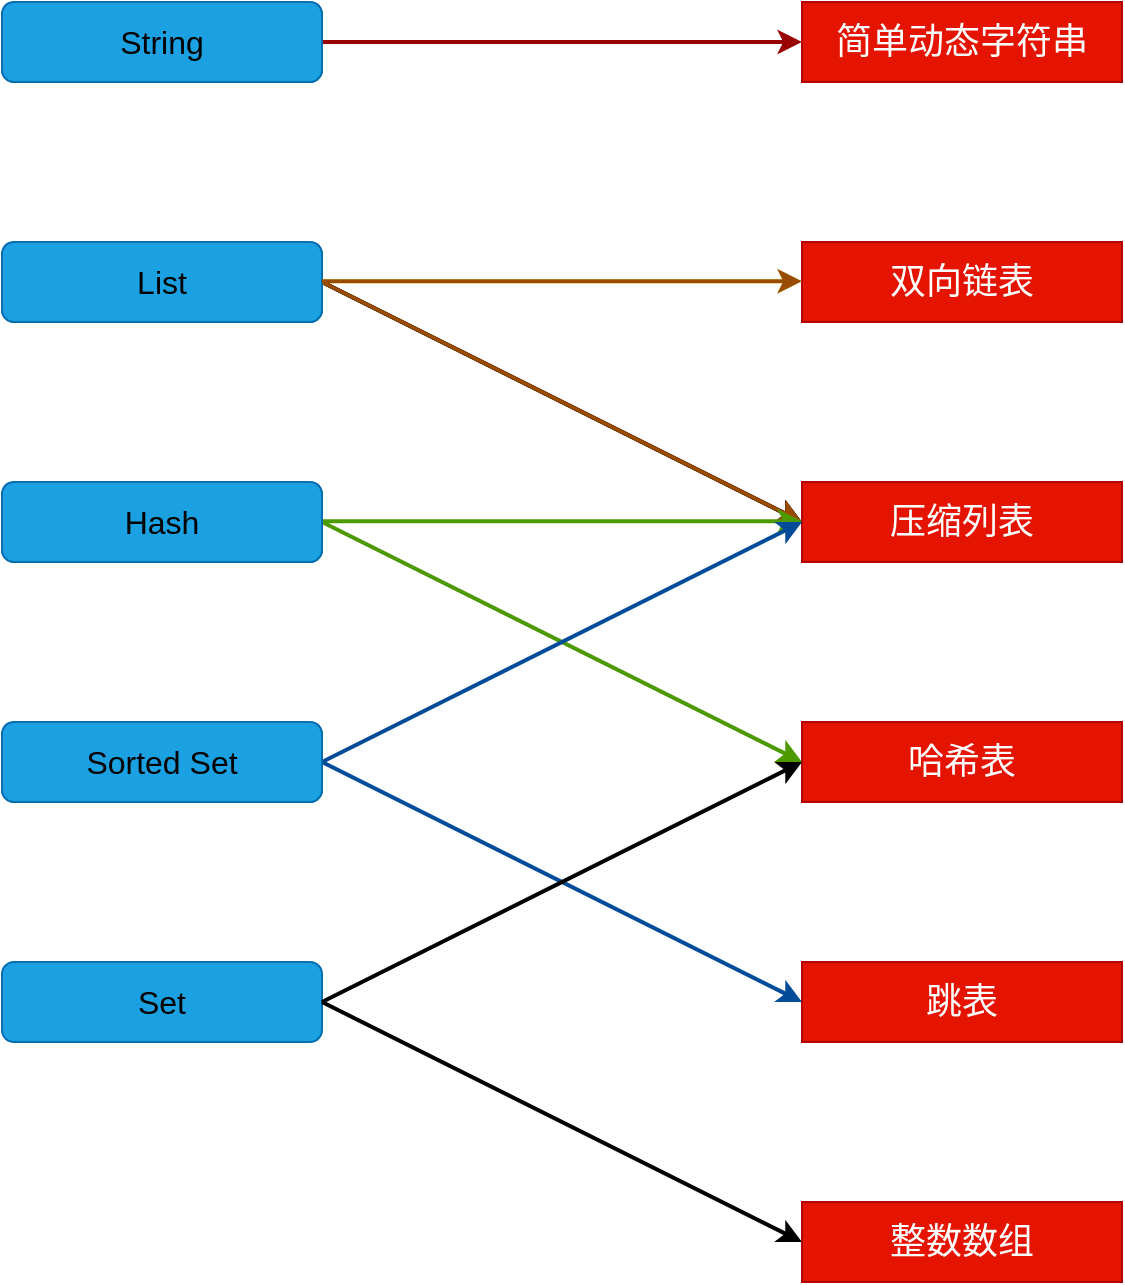 <mxfile version="13.9.9" type="device"><diagram id="va4GugTlEWkDzoky9xen" name="第 1 页"><mxGraphModel dx="3462" dy="2905" grid="1" gridSize="10" guides="1" tooltips="1" connect="1" arrows="1" fold="1" page="1" pageScale="1" pageWidth="827" pageHeight="1169" math="0" shadow="0"><root><mxCell id="0"/><mxCell id="1" parent="0"/><mxCell id="KexAepoqeBn0ZQlCQCE3-5" value="&lt;font&gt;&lt;span style=&quot;font-size: 18px&quot;&gt;简单动态字符串&lt;/span&gt;&lt;br&gt;&lt;/font&gt;" style="rounded=0;whiteSpace=wrap;html=1;fontSize=16;fillColor=#e51400;strokeColor=#B20000;verticalAlign=middle;fontColor=#ffffff;" parent="1" vertex="1"><mxGeometry x="-1360" y="-2160" width="160" height="40" as="geometry"/></mxCell><mxCell id="qUg27uazpkRgKP85dtl0-1" value="&lt;font style=&quot;font-size: 16px&quot; color=&quot;#000000&quot;&gt;String&lt;/font&gt;" style="rounded=1;whiteSpace=wrap;html=1;dashed=1;fillColor=#1ba1e2;strokeColor=#006EAF;fontColor=#ffffff;" vertex="1" parent="1"><mxGeometry x="-1760" y="-2160" width="160" height="40" as="geometry"/></mxCell><mxCell id="qUg27uazpkRgKP85dtl0-2" value="&lt;font style=&quot;font-size: 16px&quot; color=&quot;#000000&quot;&gt;List&lt;/font&gt;" style="rounded=1;whiteSpace=wrap;html=1;dashed=1;fillColor=#1ba1e2;strokeColor=#006EAF;fontColor=#ffffff;" vertex="1" parent="1"><mxGeometry x="-1760" y="-2040" width="160" height="40" as="geometry"/></mxCell><mxCell id="qUg27uazpkRgKP85dtl0-3" value="&lt;font style=&quot;font-size: 16px&quot; color=&quot;#000000&quot;&gt;Hash&lt;/font&gt;" style="rounded=1;whiteSpace=wrap;html=1;dashed=1;fillColor=#1ba1e2;strokeColor=#006EAF;fontColor=#ffffff;" vertex="1" parent="1"><mxGeometry x="-1760" y="-1920" width="160" height="40" as="geometry"/></mxCell><mxCell id="qUg27uazpkRgKP85dtl0-4" value="&lt;font style=&quot;font-size: 16px&quot; color=&quot;#000000&quot;&gt;Sorted Set&lt;/font&gt;" style="rounded=1;whiteSpace=wrap;html=1;dashed=1;fillColor=#1ba1e2;strokeColor=#006EAF;fontColor=#ffffff;" vertex="1" parent="1"><mxGeometry x="-1760" y="-1800" width="160" height="40" as="geometry"/></mxCell><mxCell id="qUg27uazpkRgKP85dtl0-5" value="&lt;font color=&quot;#000000&quot;&gt;&lt;span style=&quot;font-size: 16px&quot;&gt;Set&lt;/span&gt;&lt;/font&gt;" style="rounded=1;whiteSpace=wrap;html=1;fillColor=#1ba1e2;strokeColor=#006EAF;fontColor=#ffffff;" vertex="1" parent="1"><mxGeometry x="-1760" y="-1680" width="160" height="40" as="geometry"/></mxCell><mxCell id="qUg27uazpkRgKP85dtl0-6" value="&lt;font&gt;&lt;span style=&quot;font-size: 18px&quot;&gt;双向链表&lt;/span&gt;&lt;br&gt;&lt;/font&gt;" style="rounded=0;whiteSpace=wrap;html=1;fontSize=16;fillColor=#e51400;strokeColor=#B20000;verticalAlign=middle;fontColor=#ffffff;" vertex="1" parent="1"><mxGeometry x="-1360" y="-2040" width="160" height="40" as="geometry"/></mxCell><mxCell id="qUg27uazpkRgKP85dtl0-7" value="&lt;font&gt;&lt;span style=&quot;font-size: 18px&quot;&gt;压缩列表&lt;/span&gt;&lt;br&gt;&lt;/font&gt;" style="rounded=0;whiteSpace=wrap;html=1;fontSize=16;fillColor=#e51400;strokeColor=#B20000;verticalAlign=middle;fontColor=#ffffff;" vertex="1" parent="1"><mxGeometry x="-1360" y="-1920" width="160" height="40" as="geometry"/></mxCell><mxCell id="qUg27uazpkRgKP85dtl0-8" value="&lt;font&gt;&lt;span style=&quot;font-size: 18px&quot;&gt;哈希表&lt;/span&gt;&lt;br&gt;&lt;/font&gt;" style="rounded=0;whiteSpace=wrap;html=1;fontSize=16;fillColor=#e51400;strokeColor=#B20000;verticalAlign=middle;fontColor=#ffffff;" vertex="1" parent="1"><mxGeometry x="-1360" y="-1800" width="160" height="40" as="geometry"/></mxCell><mxCell id="qUg27uazpkRgKP85dtl0-9" value="&lt;font&gt;&lt;span style=&quot;font-size: 18px&quot;&gt;跳表&lt;/span&gt;&lt;br&gt;&lt;/font&gt;" style="rounded=0;whiteSpace=wrap;html=1;fontSize=16;fillColor=#e51400;strokeColor=#B20000;verticalAlign=middle;fontColor=#ffffff;" vertex="1" parent="1"><mxGeometry x="-1360" y="-1680" width="160" height="40" as="geometry"/></mxCell><mxCell id="qUg27uazpkRgKP85dtl0-10" value="&lt;font&gt;&lt;span style=&quot;font-size: 18px&quot;&gt;整数数组&lt;/span&gt;&lt;br&gt;&lt;/font&gt;" style="rounded=0;whiteSpace=wrap;html=1;fontSize=16;fillColor=#e51400;strokeColor=#B20000;verticalAlign=middle;fontColor=#ffffff;" vertex="1" parent="1"><mxGeometry x="-1360" y="-1560" width="160" height="40" as="geometry"/></mxCell><mxCell id="qUg27uazpkRgKP85dtl0-16" value="" style="endArrow=classic;html=1;strokeWidth=2;exitX=1;exitY=0.5;exitDx=0;exitDy=0;entryX=0;entryY=0.5;entryDx=0;entryDy=0;strokeColor=#990000;" edge="1" parent="1" source="qUg27uazpkRgKP85dtl0-1" target="KexAepoqeBn0ZQlCQCE3-5"><mxGeometry width="50" height="50" relative="1" as="geometry"><mxPoint x="-1560" y="-2100" as="sourcePoint"/><mxPoint x="-1510" y="-2150" as="targetPoint"/></mxGeometry></mxCell><mxCell id="qUg27uazpkRgKP85dtl0-17" value="" style="endArrow=classic;html=1;strokeWidth=2;exitX=1;exitY=0.5;exitDx=0;exitDy=0;entryX=0;entryY=0.5;entryDx=0;entryDy=0;strokeColor=#FFFF66;" edge="1" parent="1"><mxGeometry width="50" height="50" relative="1" as="geometry"><mxPoint x="-1600" y="-2020.42" as="sourcePoint"/><mxPoint x="-1360" y="-2020.42" as="targetPoint"/></mxGeometry></mxCell><mxCell id="qUg27uazpkRgKP85dtl0-18" value="" style="endArrow=classic;html=1;strokeWidth=2;exitX=1;exitY=0.5;exitDx=0;exitDy=0;entryX=0;entryY=0.5;entryDx=0;entryDy=0;" edge="1" parent="1" source="qUg27uazpkRgKP85dtl0-2" target="qUg27uazpkRgKP85dtl0-7"><mxGeometry width="50" height="50" relative="1" as="geometry"><mxPoint x="-1590" y="-2010.42" as="sourcePoint"/><mxPoint x="-1350" y="-2010.42" as="targetPoint"/></mxGeometry></mxCell><mxCell id="qUg27uazpkRgKP85dtl0-19" value="" style="endArrow=classic;html=1;strokeWidth=2;exitX=1;exitY=0.5;exitDx=0;exitDy=0;entryX=0;entryY=0.5;entryDx=0;entryDy=0;" edge="1" parent="1"><mxGeometry width="50" height="50" relative="1" as="geometry"><mxPoint x="-1600" y="-2020" as="sourcePoint"/><mxPoint x="-1360" y="-1900" as="targetPoint"/></mxGeometry></mxCell><mxCell id="qUg27uazpkRgKP85dtl0-20" value="" style="endArrow=classic;html=1;strokeWidth=2;exitX=1;exitY=0.5;exitDx=0;exitDy=0;entryX=0;entryY=0.5;entryDx=0;entryDy=0;strokeColor=#994C00;" edge="1" parent="1"><mxGeometry width="50" height="50" relative="1" as="geometry"><mxPoint x="-1600" y="-2020" as="sourcePoint"/><mxPoint x="-1360" y="-1900" as="targetPoint"/></mxGeometry></mxCell><mxCell id="qUg27uazpkRgKP85dtl0-21" value="" style="endArrow=classic;html=1;strokeWidth=2;exitX=1;exitY=0.5;exitDx=0;exitDy=0;entryX=0;entryY=0.5;entryDx=0;entryDy=0;strokeColor=#4D9900;" edge="1" parent="1"><mxGeometry width="50" height="50" relative="1" as="geometry"><mxPoint x="-1600" y="-1900" as="sourcePoint"/><mxPoint x="-1360" y="-1780" as="targetPoint"/></mxGeometry></mxCell><mxCell id="qUg27uazpkRgKP85dtl0-22" value="" style="endArrow=classic;html=1;strokeWidth=2;exitX=1;exitY=0.5;exitDx=0;exitDy=0;entryX=0;entryY=0.5;entryDx=0;entryDy=0;strokeColor=#4D9900;" edge="1" parent="1"><mxGeometry width="50" height="50" relative="1" as="geometry"><mxPoint x="-1600" y="-1900.42" as="sourcePoint"/><mxPoint x="-1360" y="-1900.42" as="targetPoint"/></mxGeometry></mxCell><mxCell id="qUg27uazpkRgKP85dtl0-23" value="" style="endArrow=classic;html=1;strokeWidth=2;entryX=0;entryY=0.5;entryDx=0;entryDy=0;exitX=1;exitY=0.5;exitDx=0;exitDy=0;strokeColor=#004C99;" edge="1" parent="1" source="qUg27uazpkRgKP85dtl0-4" target="qUg27uazpkRgKP85dtl0-7"><mxGeometry width="50" height="50" relative="1" as="geometry"><mxPoint x="-1590" y="-1770" as="sourcePoint"/><mxPoint x="-1350" y="-1890.42" as="targetPoint"/></mxGeometry></mxCell><mxCell id="qUg27uazpkRgKP85dtl0-24" value="" style="endArrow=classic;html=1;strokeWidth=2;entryX=0;entryY=0.5;entryDx=0;entryDy=0;exitX=1;exitY=0.5;exitDx=0;exitDy=0;strokeColor=#004C99;" edge="1" parent="1" source="qUg27uazpkRgKP85dtl0-4" target="qUg27uazpkRgKP85dtl0-9"><mxGeometry width="50" height="50" relative="1" as="geometry"><mxPoint x="-1590" y="-1770" as="sourcePoint"/><mxPoint x="-1350" y="-1890" as="targetPoint"/></mxGeometry></mxCell><mxCell id="qUg27uazpkRgKP85dtl0-25" value="" style="endArrow=classic;html=1;strokeWidth=2;entryX=0;entryY=0.5;entryDx=0;entryDy=0;exitX=1;exitY=0.5;exitDx=0;exitDy=0;" edge="1" parent="1"><mxGeometry width="50" height="50" relative="1" as="geometry"><mxPoint x="-1600" y="-1660" as="sourcePoint"/><mxPoint x="-1360" y="-1540" as="targetPoint"/></mxGeometry></mxCell><mxCell id="qUg27uazpkRgKP85dtl0-26" value="" style="endArrow=classic;html=1;strokeWidth=2;entryX=0;entryY=0.5;entryDx=0;entryDy=0;exitX=1;exitY=0.5;exitDx=0;exitDy=0;" edge="1" parent="1"><mxGeometry width="50" height="50" relative="1" as="geometry"><mxPoint x="-1600" y="-1660" as="sourcePoint"/><mxPoint x="-1360" y="-1780" as="targetPoint"/></mxGeometry></mxCell><mxCell id="qUg27uazpkRgKP85dtl0-27" value="&lt;font style=&quot;font-size: 16px&quot; color=&quot;#000000&quot;&gt;String&lt;/font&gt;" style="rounded=1;whiteSpace=wrap;html=1;fillColor=#1ba1e2;strokeColor=#006EAF;fontColor=#ffffff;" vertex="1" parent="1"><mxGeometry x="-1760" y="-2160" width="160" height="40" as="geometry"/></mxCell><mxCell id="qUg27uazpkRgKP85dtl0-28" value="&lt;font style=&quot;font-size: 16px&quot; color=&quot;#000000&quot;&gt;List&lt;/font&gt;" style="rounded=1;whiteSpace=wrap;html=1;fillColor=#1ba1e2;strokeColor=#006EAF;fontColor=#ffffff;" vertex="1" parent="1"><mxGeometry x="-1760" y="-2040" width="160" height="40" as="geometry"/></mxCell><mxCell id="qUg27uazpkRgKP85dtl0-29" value="&lt;font style=&quot;font-size: 16px&quot; color=&quot;#000000&quot;&gt;Hash&lt;/font&gt;" style="rounded=1;whiteSpace=wrap;html=1;fillColor=#1ba1e2;strokeColor=#006EAF;fontColor=#ffffff;" vertex="1" parent="1"><mxGeometry x="-1760" y="-1920" width="160" height="40" as="geometry"/></mxCell><mxCell id="qUg27uazpkRgKP85dtl0-30" value="&lt;font style=&quot;font-size: 16px&quot; color=&quot;#000000&quot;&gt;Sorted Set&lt;/font&gt;" style="rounded=1;whiteSpace=wrap;html=1;fillColor=#1ba1e2;strokeColor=#006EAF;fontColor=#ffffff;" vertex="1" parent="1"><mxGeometry x="-1760" y="-1800" width="160" height="40" as="geometry"/></mxCell><mxCell id="qUg27uazpkRgKP85dtl0-31" value="" style="endArrow=classic;html=1;strokeWidth=2;exitX=1;exitY=0.5;exitDx=0;exitDy=0;entryX=0;entryY=0.5;entryDx=0;entryDy=0;strokeColor=#994C00;" edge="1" parent="1"><mxGeometry width="50" height="50" relative="1" as="geometry"><mxPoint x="-1600.0" y="-2020.34" as="sourcePoint"/><mxPoint x="-1360" y="-2020.34" as="targetPoint"/></mxGeometry></mxCell></root></mxGraphModel></diagram></mxfile>